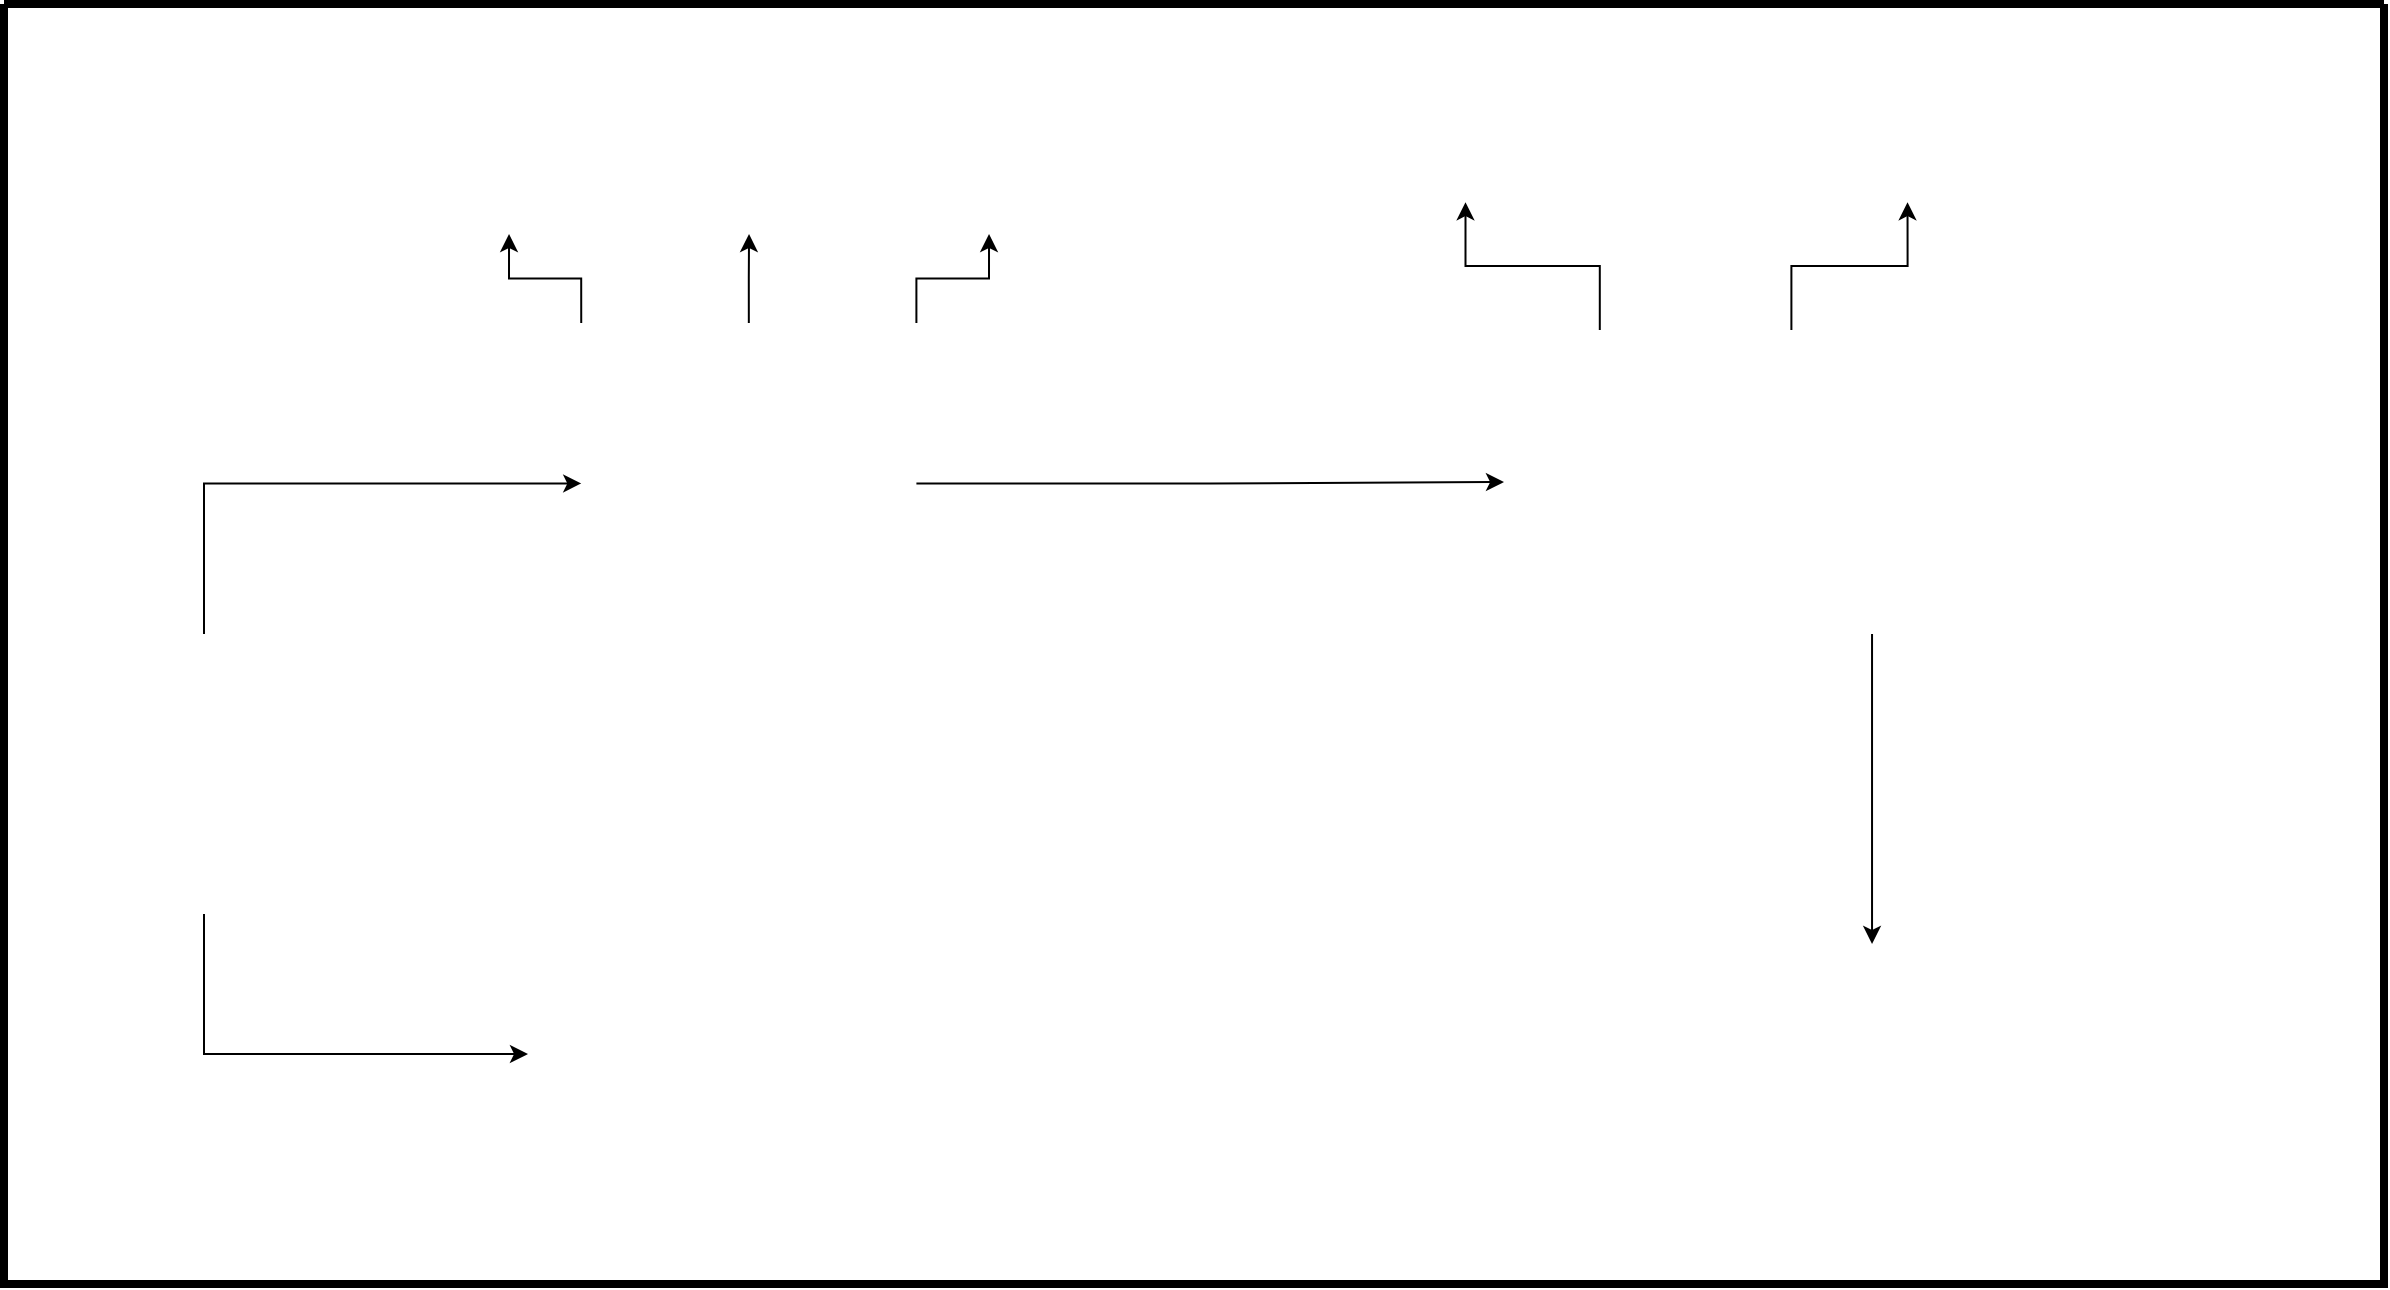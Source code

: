 <mxfile>
    <diagram name="Pagina-1" id="xzlasXtwS9tDgBcQnAEd">
        <mxGraphModel dx="1599" dy="1779" grid="1" gridSize="10" guides="1" tooltips="1" connect="1" arrows="1" fold="1" page="1" pageScale="1" pageWidth="827" pageHeight="1169" math="0" shadow="0">
            <root>
                <mxCell id="0"/>
                <mxCell id="1" parent="0"/>
                <mxCell id="YhRIJiWPDkl4EWL_sA5s-21" value="" style="swimlane;startSize=0;strokeWidth=4;" parent="1" vertex="1">
                    <mxGeometry x="260" y="-310" width="1190" height="640" as="geometry">
                        <mxRectangle x="210" y="-250" width="50" height="40" as="alternateBounds"/>
                    </mxGeometry>
                </mxCell>
                <mxCell id="YhRIJiWPDkl4EWL_sA5s-22" value="" style="shape=image;html=1;verticalLabelPosition=bottom;verticalAlign=top;imageAspect=0;image=https://gitlab.developers.cam.ac.uk/uploads/-/system/project/avatar/4542/compose.png;" parent="YhRIJiWPDkl4EWL_sA5s-21" vertex="1">
                    <mxGeometry x="1059" width="131" height="190" as="geometry"/>
                </mxCell>
                <mxCell id="YhRIJiWPDkl4EWL_sA5s-30" style="edgeStyle=orthogonalEdgeStyle;rounded=0;orthogonalLoop=1;jettySize=auto;html=1;" parent="YhRIJiWPDkl4EWL_sA5s-21" source="3" target="YhRIJiWPDkl4EWL_sA5s-6" edge="1">
                    <mxGeometry relative="1" as="geometry">
                        <mxPoint x="590" y="192.5" as="sourcePoint"/>
                    </mxGeometry>
                </mxCell>
                <mxCell id="YhRIJiWPDkl4EWL_sA5s-35" value="" style="group" parent="YhRIJiWPDkl4EWL_sA5s-21" vertex="1" connectable="0">
                    <mxGeometry x="30" y="290" width="190" height="165" as="geometry"/>
                </mxCell>
                <mxCell id="YhRIJiWPDkl4EWL_sA5s-11" value="" style="shape=image;html=1;verticalLabelPosition=bottom;verticalAlign=top;imageAspect=0;image=https://cdn-icons-png.flaticon.com/512/149/149071.png;" parent="YhRIJiWPDkl4EWL_sA5s-35" vertex="1">
                    <mxGeometry y="25" width="140" height="140" as="geometry"/>
                </mxCell>
                <mxCell id="YhRIJiWPDkl4EWL_sA5s-27" value="" style="shape=image;html=1;verticalLabelPosition=bottom;verticalAlign=top;imageAspect=0;image=https://blog.knoldus.com/wp-content/uploads/2018/04/docker.png;" parent="YhRIJiWPDkl4EWL_sA5s-35" vertex="1">
                    <mxGeometry x="110" width="80" height="60" as="geometry"/>
                </mxCell>
                <mxCell id="YhRIJiWPDkl4EWL_sA5s-29" style="edgeStyle=orthogonalEdgeStyle;rounded=0;orthogonalLoop=1;jettySize=auto;html=1;exitX=0.5;exitY=1;exitDx=0;exitDy=0;entryX=0;entryY=0.5;entryDx=0;entryDy=0;" parent="YhRIJiWPDkl4EWL_sA5s-21" source="YhRIJiWPDkl4EWL_sA5s-11" target="YhRIJiWPDkl4EWL_sA5s-10" edge="1">
                    <mxGeometry relative="1" as="geometry"/>
                </mxCell>
                <mxCell id="6" style="edgeStyle=orthogonalEdgeStyle;html=1;exitX=0.5;exitY=0;exitDx=0;exitDy=0;entryX=0;entryY=0.5;entryDx=0;entryDy=0;rounded=0;strokeColor=default;" parent="YhRIJiWPDkl4EWL_sA5s-21" source="YhRIJiWPDkl4EWL_sA5s-11" target="3" edge="1">
                    <mxGeometry relative="1" as="geometry"/>
                </mxCell>
                <mxCell id="YhRIJiWPDkl4EWL_sA5s-32" value="" style="group" parent="YhRIJiWPDkl4EWL_sA5s-21" vertex="1" connectable="0">
                    <mxGeometry x="270" y="155" width="270" height="165" as="geometry"/>
                </mxCell>
                <mxCell id="3" value="" style="shape=image;html=1;verticalLabelPosition=bottom;verticalAlign=top;imageAspect=0;image=https://cdn.icon-icons.com/icons2/2699/PNG/512/apache_spark_logo_icon_170560.png;" parent="YhRIJiWPDkl4EWL_sA5s-32" vertex="1">
                    <mxGeometry x="18.621" y="4.459" width="167.586" height="160.541" as="geometry"/>
                </mxCell>
                <mxCell id="YhRIJiWPDkl4EWL_sA5s-24" value="" style="shape=image;html=1;verticalLabelPosition=bottom;verticalAlign=top;imageAspect=0;image=https://blog.knoldus.com/wp-content/uploads/2018/04/docker.png;" parent="YhRIJiWPDkl4EWL_sA5s-32" vertex="1">
                    <mxGeometry x="169.997" width="74" height="56" as="geometry"/>
                </mxCell>
                <mxCell id="YhRIJiWPDkl4EWL_sA5s-33" value="" style="group" parent="YhRIJiWPDkl4EWL_sA5s-21" vertex="1" connectable="0">
                    <mxGeometry x="750" y="155" width="282.03" height="205" as="geometry"/>
                </mxCell>
                <mxCell id="YhRIJiWPDkl4EWL_sA5s-6" value="" style="shape=image;html=1;verticalLabelPosition=bottom;verticalAlign=top;imageAspect=0;image=https://www.geekandjob.com/uploads/wiki/f35e141d0d4427f26519a2907037bccfa61a95c8.png;clipPath=inset(19.52% 25.67% 23.81% 24.33%);aspect=fixed;" parent="YhRIJiWPDkl4EWL_sA5s-33" vertex="1">
                    <mxGeometry y="8" width="191.6" height="152" as="geometry"/>
                </mxCell>
                <mxCell id="YhRIJiWPDkl4EWL_sA5s-26" value="" style="shape=image;html=1;verticalLabelPosition=bottom;verticalAlign=top;imageAspect=0;image=https://blog.knoldus.com/wp-content/uploads/2018/04/docker.png;" parent="YhRIJiWPDkl4EWL_sA5s-33" vertex="1">
                    <mxGeometry x="166.02" width="80" height="60" as="geometry"/>
                </mxCell>
                <mxCell id="31" value="" style="shape=image;html=1;verticalLabelPosition=bottom;verticalAlign=top;imageAspect=0;image=https://curl.se/logo/curl-transparent.png;" vertex="1" parent="YhRIJiWPDkl4EWL_sA5s-33">
                    <mxGeometry x="130" y="130" width="108.04" height="30" as="geometry"/>
                </mxCell>
                <mxCell id="7" value="" style="group" parent="YhRIJiWPDkl4EWL_sA5s-21" vertex="1" connectable="0">
                    <mxGeometry x="207" y="40" width="120" height="75" as="geometry"/>
                </mxCell>
                <mxCell id="8" value="" style="shape=image;html=1;verticalLabelPosition=bottom;verticalAlign=top;imageAspect=0;image=https://cdn.icon-icons.com/icons2/2699/PNG/512/apache_spark_logo_icon_170560.png;" parent="7" vertex="1">
                    <mxGeometry x="8.276" y="2.027" width="74.483" height="72.973" as="geometry"/>
                </mxCell>
                <mxCell id="9" value="" style="shape=image;html=1;verticalLabelPosition=bottom;verticalAlign=top;imageAspect=0;image=https://blog.knoldus.com/wp-content/uploads/2018/04/docker.png;" parent="7" vertex="1">
                    <mxGeometry x="72.443" width="32.889" height="25.455" as="geometry"/>
                </mxCell>
                <mxCell id="13" value="" style="group" parent="YhRIJiWPDkl4EWL_sA5s-21" vertex="1" connectable="0">
                    <mxGeometry x="327" y="40" width="120" height="75" as="geometry"/>
                </mxCell>
                <mxCell id="14" value="" style="shape=image;html=1;verticalLabelPosition=bottom;verticalAlign=top;imageAspect=0;image=https://cdn.icon-icons.com/icons2/2699/PNG/512/apache_spark_logo_icon_170560.png;" parent="13" vertex="1">
                    <mxGeometry x="8.276" y="2.027" width="74.483" height="72.973" as="geometry"/>
                </mxCell>
                <mxCell id="15" value="" style="shape=image;html=1;verticalLabelPosition=bottom;verticalAlign=top;imageAspect=0;image=https://blog.knoldus.com/wp-content/uploads/2018/04/docker.png;" parent="13" vertex="1">
                    <mxGeometry x="72.443" width="32.889" height="25.455" as="geometry"/>
                </mxCell>
                <mxCell id="19" style="edgeStyle=orthogonalEdgeStyle;rounded=0;html=1;exitX=0;exitY=0;exitDx=0;exitDy=0;entryX=0.5;entryY=1;entryDx=0;entryDy=0;strokeColor=default;" parent="YhRIJiWPDkl4EWL_sA5s-21" source="3" target="8" edge="1">
                    <mxGeometry relative="1" as="geometry"/>
                </mxCell>
                <mxCell id="22" value="" style="group" parent="YhRIJiWPDkl4EWL_sA5s-21" vertex="1" connectable="0">
                    <mxGeometry x="690" y="30" width="120" height="100" as="geometry"/>
                </mxCell>
                <mxCell id="23" value="" style="shape=image;html=1;verticalLabelPosition=bottom;verticalAlign=top;imageAspect=0;image=https://www.geekandjob.com/uploads/wiki/f35e141d0d4427f26519a2907037bccfa61a95c8.png;clipPath=inset(19.52% 25.67% 23.81% 24.33%);aspect=fixed;" parent="22" vertex="1">
                    <mxGeometry y="4.444" width="81.523" height="64.674" as="geometry"/>
                </mxCell>
                <mxCell id="24" value="" style="shape=image;html=1;verticalLabelPosition=bottom;verticalAlign=top;imageAspect=0;image=https://blog.knoldus.com/wp-content/uploads/2018/04/docker.png;" parent="22" vertex="1">
                    <mxGeometry x="70.639" width="34.039" height="33.333" as="geometry"/>
                </mxCell>
                <mxCell id="25" value="" style="group" parent="YhRIJiWPDkl4EWL_sA5s-21" vertex="1" connectable="0">
                    <mxGeometry x="911" y="30" width="120" height="100" as="geometry"/>
                </mxCell>
                <mxCell id="26" value="" style="shape=image;html=1;verticalLabelPosition=bottom;verticalAlign=top;imageAspect=0;image=https://www.geekandjob.com/uploads/wiki/f35e141d0d4427f26519a2907037bccfa61a95c8.png;clipPath=inset(19.52% 25.67% 23.81% 24.33%);aspect=fixed;" parent="25" vertex="1">
                    <mxGeometry y="4.444" width="81.523" height="64.674" as="geometry"/>
                </mxCell>
                <mxCell id="27" value="" style="shape=image;html=1;verticalLabelPosition=bottom;verticalAlign=top;imageAspect=0;image=https://blog.knoldus.com/wp-content/uploads/2018/04/docker.png;" parent="25" vertex="1">
                    <mxGeometry x="70.639" width="34.039" height="33.333" as="geometry"/>
                </mxCell>
                <mxCell id="28" style="edgeStyle=orthogonalEdgeStyle;rounded=0;html=1;exitX=0.25;exitY=0;exitDx=0;exitDy=0;strokeColor=default;" parent="YhRIJiWPDkl4EWL_sA5s-21" source="YhRIJiWPDkl4EWL_sA5s-6" target="23" edge="1">
                    <mxGeometry relative="1" as="geometry"/>
                </mxCell>
                <mxCell id="29" style="edgeStyle=orthogonalEdgeStyle;rounded=0;html=1;exitX=0.75;exitY=0;exitDx=0;exitDy=0;entryX=0.5;entryY=1;entryDx=0;entryDy=0;strokeColor=default;" parent="YhRIJiWPDkl4EWL_sA5s-21" source="YhRIJiWPDkl4EWL_sA5s-6" target="26" edge="1">
                    <mxGeometry relative="1" as="geometry"/>
                </mxCell>
                <mxCell id="g-91ElmDDOz6dSzppS35-30" style="edgeStyle=orthogonalEdgeStyle;rounded=0;orthogonalLoop=1;jettySize=auto;html=1;exitX=0.5;exitY=0;exitDx=0;exitDy=0;entryX=0.5;entryY=1;entryDx=0;entryDy=0;" parent="YhRIJiWPDkl4EWL_sA5s-21" source="3" target="14" edge="1">
                    <mxGeometry relative="1" as="geometry"/>
                </mxCell>
                <mxCell id="16" value="" style="group" parent="YhRIJiWPDkl4EWL_sA5s-21" vertex="1" connectable="0">
                    <mxGeometry x="447" y="40" width="120" height="75" as="geometry"/>
                </mxCell>
                <mxCell id="17" value="" style="shape=image;html=1;verticalLabelPosition=bottom;verticalAlign=top;imageAspect=0;image=https://cdn.icon-icons.com/icons2/2699/PNG/512/apache_spark_logo_icon_170560.png;" parent="16" vertex="1">
                    <mxGeometry x="8.276" y="2.027" width="74.483" height="72.973" as="geometry"/>
                </mxCell>
                <mxCell id="18" value="" style="shape=image;html=1;verticalLabelPosition=bottom;verticalAlign=top;imageAspect=0;image=https://blog.knoldus.com/wp-content/uploads/2018/04/docker.png;" parent="16" vertex="1">
                    <mxGeometry x="72.443" width="32.889" height="25.455" as="geometry"/>
                </mxCell>
                <mxCell id="21" style="edgeStyle=orthogonalEdgeStyle;rounded=0;html=1;exitX=1;exitY=0;exitDx=0;exitDy=0;entryX=0.5;entryY=1;entryDx=0;entryDy=0;strokeColor=default;" parent="YhRIJiWPDkl4EWL_sA5s-21" source="3" target="17" edge="1">
                    <mxGeometry relative="1" as="geometry"/>
                </mxCell>
                <mxCell id="2" value="" style="group" parent="YhRIJiWPDkl4EWL_sA5s-21" vertex="1" connectable="0">
                    <mxGeometry x="262" y="370" width="250" height="260" as="geometry"/>
                </mxCell>
                <mxCell id="YhRIJiWPDkl4EWL_sA5s-10" value="" style="shape=image;html=1;verticalLabelPosition=bottom;verticalAlign=top;imageAspect=0;image=https://download.logo.wine/logo/Redis/Redis-Logo.wine.png;clipPath=inset(25% 57.67% 25% 9%);aspect=fixed;" parent="2" vertex="1">
                    <mxGeometry y="50" width="210" height="210" as="geometry"/>
                </mxCell>
                <mxCell id="YhRIJiWPDkl4EWL_sA5s-23" value="" style="shape=image;html=1;verticalLabelPosition=bottom;verticalAlign=top;imageAspect=0;image=https://blog.knoldus.com/wp-content/uploads/2018/04/docker.png;" parent="2" vertex="1">
                    <mxGeometry x="163" y="60" width="80" height="60" as="geometry"/>
                </mxCell>
                <mxCell id="32" value="" style="shape=image;html=1;verticalLabelPosition=bottom;verticalAlign=top;imageAspect=0;image=https://www.freepnglogos.com/uploads/logo-website-png/logo-website-world-wide-web-svg-png-icon-download-10.png;" vertex="1" parent="YhRIJiWPDkl4EWL_sA5s-21">
                    <mxGeometry x="878.52" y="470" width="111" height="110" as="geometry"/>
                </mxCell>
                <mxCell id="33" style="edgeStyle=none;html=1;exitX=0.5;exitY=1;exitDx=0;exitDy=0;entryX=0.5;entryY=0;entryDx=0;entryDy=0;" edge="1" parent="YhRIJiWPDkl4EWL_sA5s-21" source="31" target="32">
                    <mxGeometry relative="1" as="geometry"/>
                </mxCell>
            </root>
        </mxGraphModel>
    </diagram>
</mxfile>